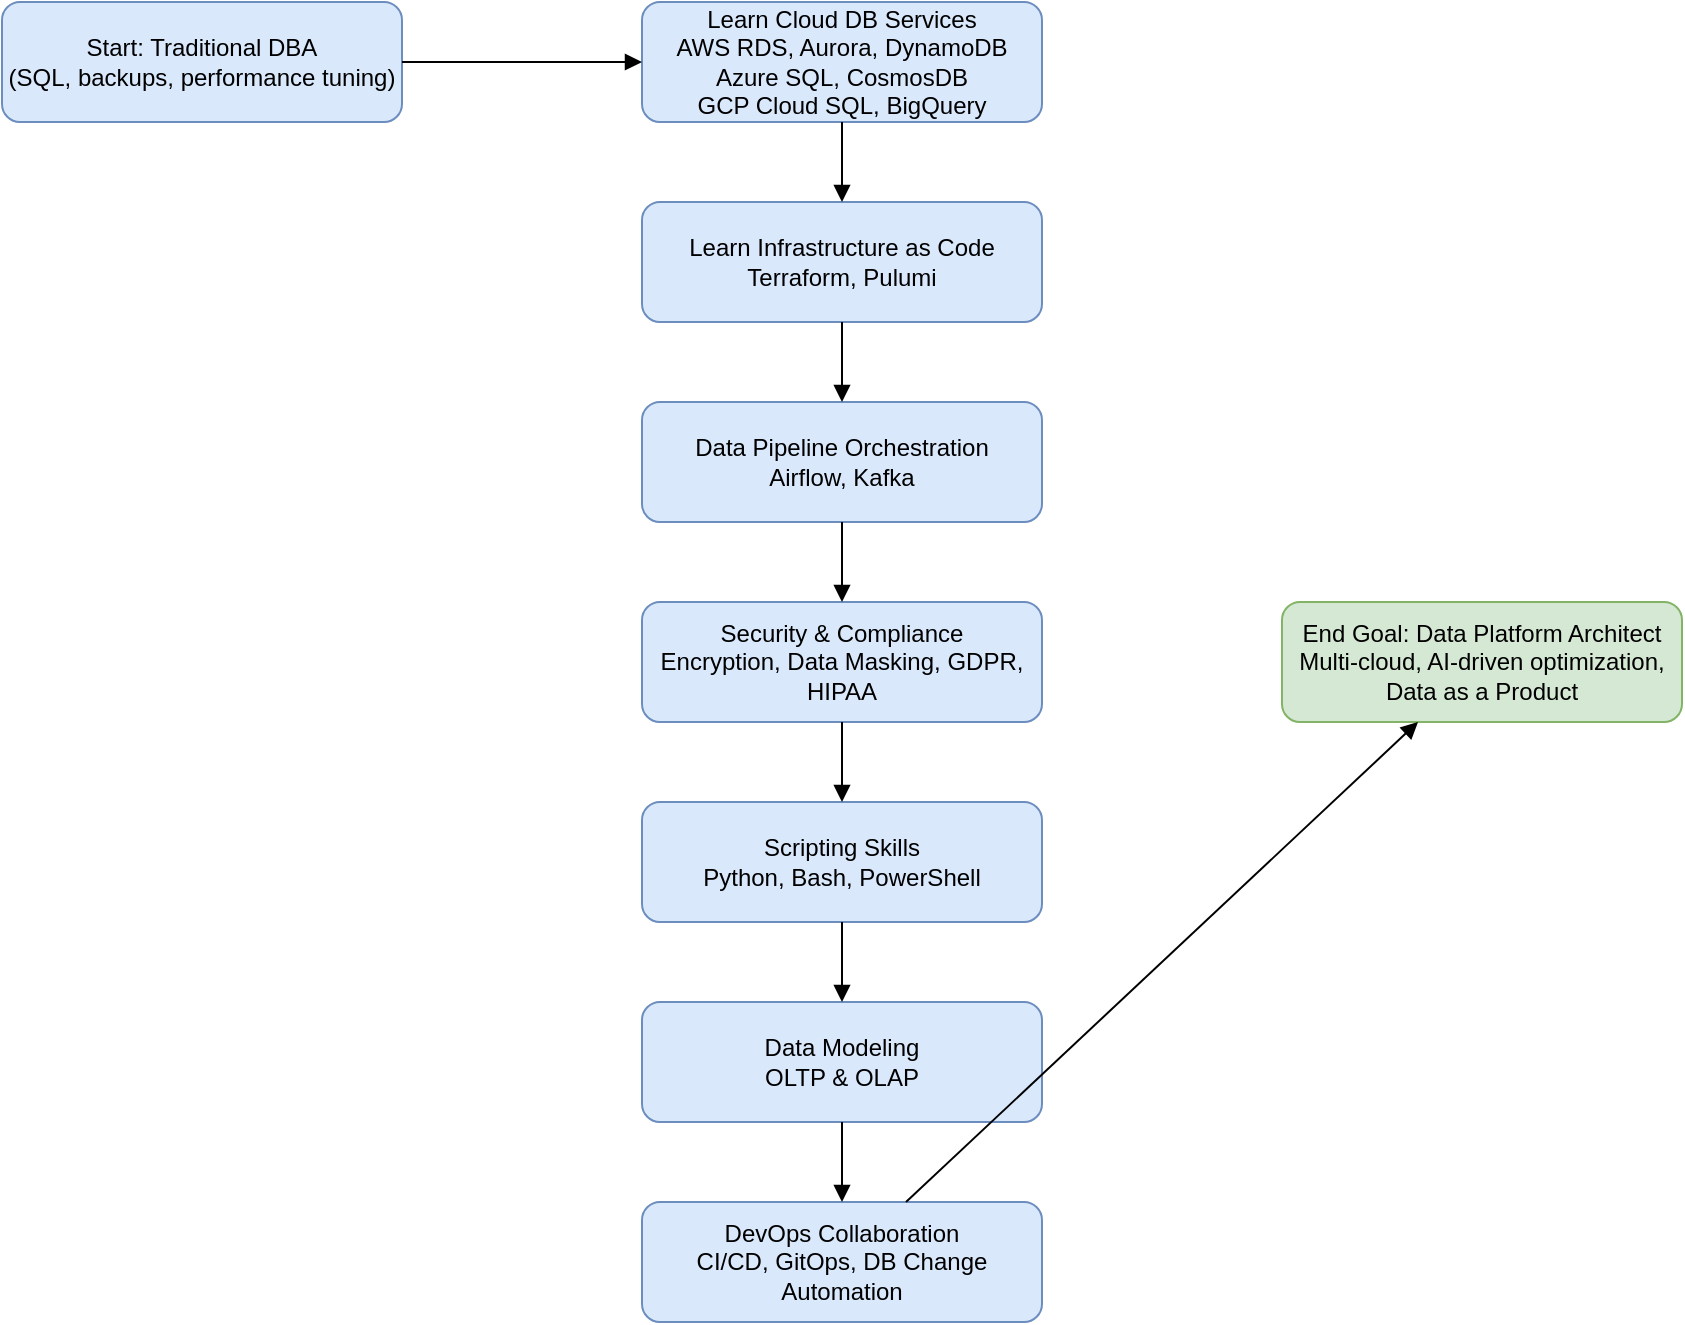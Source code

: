 <?xml version='1.0' encoding='utf-8'?>
<mxfile><diagram name="DBA to DPA Roadmap"><mxGraphModel><root><mxCell id="0" /><mxCell id="1" parent="0" /><mxCell id="n1" value="Start: Traditional DBA&#10;(SQL, backups, performance tuning)" style="rounded=1;whiteSpace=wrap;html=1;fillColor=#dae8fc;strokeColor=#6c8ebf;" vertex="1" parent="1"><mxGeometry x="80" y="40" width="200" height="60" as="geometry" /></mxCell><mxCell id="n2" value="Learn Cloud DB Services&#10;AWS RDS, Aurora, DynamoDB&#10;Azure SQL, CosmosDB&#10;GCP Cloud SQL, BigQuery" style="rounded=1;whiteSpace=wrap;html=1;fillColor=#dae8fc;strokeColor=#6c8ebf;" vertex="1" parent="1"><mxGeometry x="400" y="40" width="200" height="60" as="geometry" /></mxCell><mxCell id="n3" value="Learn Infrastructure as Code&#10;Terraform, Pulumi" style="rounded=1;whiteSpace=wrap;html=1;fillColor=#dae8fc;strokeColor=#6c8ebf;" vertex="1" parent="1"><mxGeometry x="400" y="140" width="200" height="60" as="geometry" /></mxCell><mxCell id="n4" value="Data Pipeline Orchestration&#10;Airflow, Kafka" style="rounded=1;whiteSpace=wrap;html=1;fillColor=#dae8fc;strokeColor=#6c8ebf;" vertex="1" parent="1"><mxGeometry x="400" y="240" width="200" height="60" as="geometry" /></mxCell><mxCell id="n5" value="Security &amp; Compliance&#10;Encryption, Data Masking, GDPR, HIPAA" style="rounded=1;whiteSpace=wrap;html=1;fillColor=#dae8fc;strokeColor=#6c8ebf;" vertex="1" parent="1"><mxGeometry x="400" y="340" width="200" height="60" as="geometry" /></mxCell><mxCell id="n6" value="Scripting Skills&#10;Python, Bash, PowerShell" style="rounded=1;whiteSpace=wrap;html=1;fillColor=#dae8fc;strokeColor=#6c8ebf;" vertex="1" parent="1"><mxGeometry x="400" y="440" width="200" height="60" as="geometry" /></mxCell><mxCell id="n7" value="Data Modeling&#10;OLTP &amp; OLAP" style="rounded=1;whiteSpace=wrap;html=1;fillColor=#dae8fc;strokeColor=#6c8ebf;" vertex="1" parent="1"><mxGeometry x="400" y="540" width="200" height="60" as="geometry" /></mxCell><mxCell id="n8" value="DevOps Collaboration&#10;CI/CD, GitOps, DB Change Automation" style="rounded=1;whiteSpace=wrap;html=1;fillColor=#dae8fc;strokeColor=#6c8ebf;" vertex="1" parent="1"><mxGeometry x="400" y="640" width="200" height="60" as="geometry" /></mxCell><mxCell id="n9" value="End Goal: Data Platform Architect&#10;Multi-cloud, AI-driven optimization,&#10;Data as a Product" style="rounded=1;whiteSpace=wrap;html=1;fillColor=#d5e8d4;strokeColor=#82b366;" vertex="1" parent="1"><mxGeometry x="720" y="340" width="200" height="60" as="geometry" /></mxCell><mxCell id="e1" style="endArrow=block;html=1;strokeColor=#000000;" edge="1" parent="1" source="n1" target="n2"><mxGeometry as="geometry" /></mxCell><mxCell id="e2" style="endArrow=block;html=1;strokeColor=#000000;" edge="1" parent="1" source="n2" target="n3"><mxGeometry as="geometry" /></mxCell><mxCell id="e3" style="endArrow=block;html=1;strokeColor=#000000;" edge="1" parent="1" source="n3" target="n4"><mxGeometry as="geometry" /></mxCell><mxCell id="e4" style="endArrow=block;html=1;strokeColor=#000000;" edge="1" parent="1" source="n4" target="n5"><mxGeometry as="geometry" /></mxCell><mxCell id="e5" style="endArrow=block;html=1;strokeColor=#000000;" edge="1" parent="1" source="n5" target="n6"><mxGeometry as="geometry" /></mxCell><mxCell id="e6" style="endArrow=block;html=1;strokeColor=#000000;" edge="1" parent="1" source="n6" target="n7"><mxGeometry as="geometry" /></mxCell><mxCell id="e7" style="endArrow=block;html=1;strokeColor=#000000;" edge="1" parent="1" source="n7" target="n8"><mxGeometry as="geometry" /></mxCell><mxCell id="e8" style="endArrow=block;html=1;strokeColor=#000000;" edge="1" parent="1" source="n8" target="n9"><mxGeometry as="geometry" /></mxCell></root></mxGraphModel></diagram></mxfile>